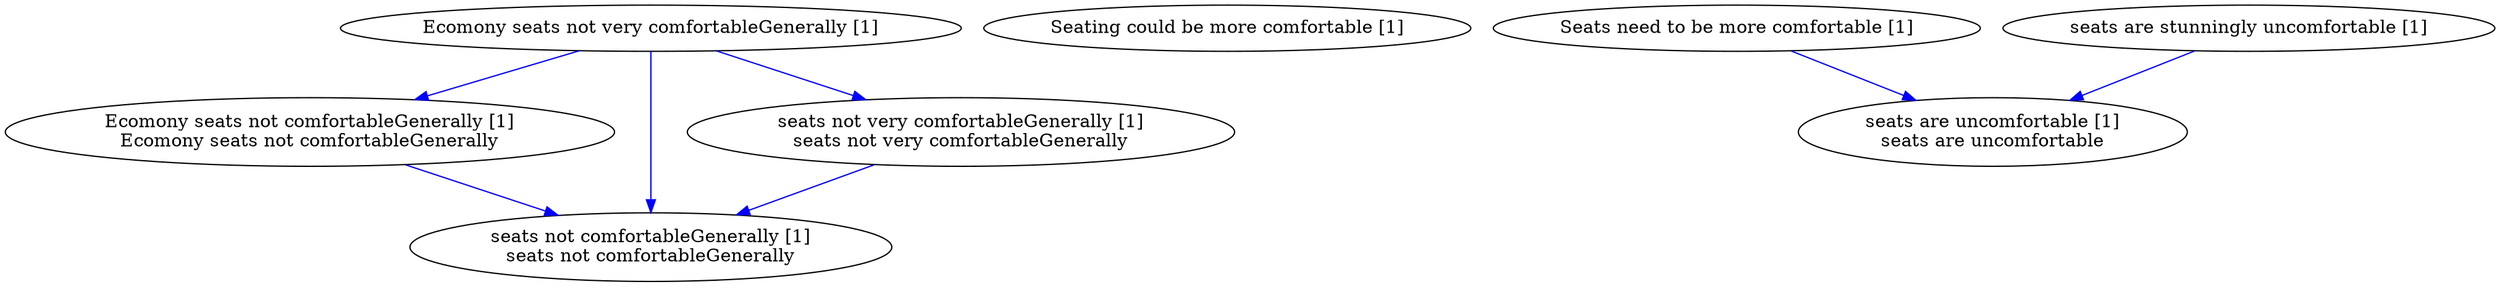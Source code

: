 digraph collapsedGraph {
"Ecomony seats not very comfortableGenerally [1]""Ecomony seats not comfortableGenerally [1]\nEcomony seats not comfortableGenerally""seats not comfortableGenerally [1]\nseats not comfortableGenerally""seats not very comfortableGenerally [1]\nseats not very comfortableGenerally""Seating could be more comfortable [1]""Seats need to be more comfortable [1]""seats are stunningly uncomfortable [1]""seats are uncomfortable [1]\nseats are uncomfortable""Ecomony seats not very comfortableGenerally [1]" -> "Ecomony seats not comfortableGenerally [1]\nEcomony seats not comfortableGenerally" [color=blue]
"Ecomony seats not comfortableGenerally [1]\nEcomony seats not comfortableGenerally" -> "seats not comfortableGenerally [1]\nseats not comfortableGenerally" [color=blue]
"Ecomony seats not very comfortableGenerally [1]" -> "seats not very comfortableGenerally [1]\nseats not very comfortableGenerally" [color=blue]
"seats not very comfortableGenerally [1]\nseats not very comfortableGenerally" -> "seats not comfortableGenerally [1]\nseats not comfortableGenerally" [color=blue]
"Ecomony seats not very comfortableGenerally [1]" -> "seats not comfortableGenerally [1]\nseats not comfortableGenerally" [color=blue]
"seats are stunningly uncomfortable [1]" -> "seats are uncomfortable [1]\nseats are uncomfortable" [color=blue]
"Seats need to be more comfortable [1]" -> "seats are uncomfortable [1]\nseats are uncomfortable" [color=blue]
}